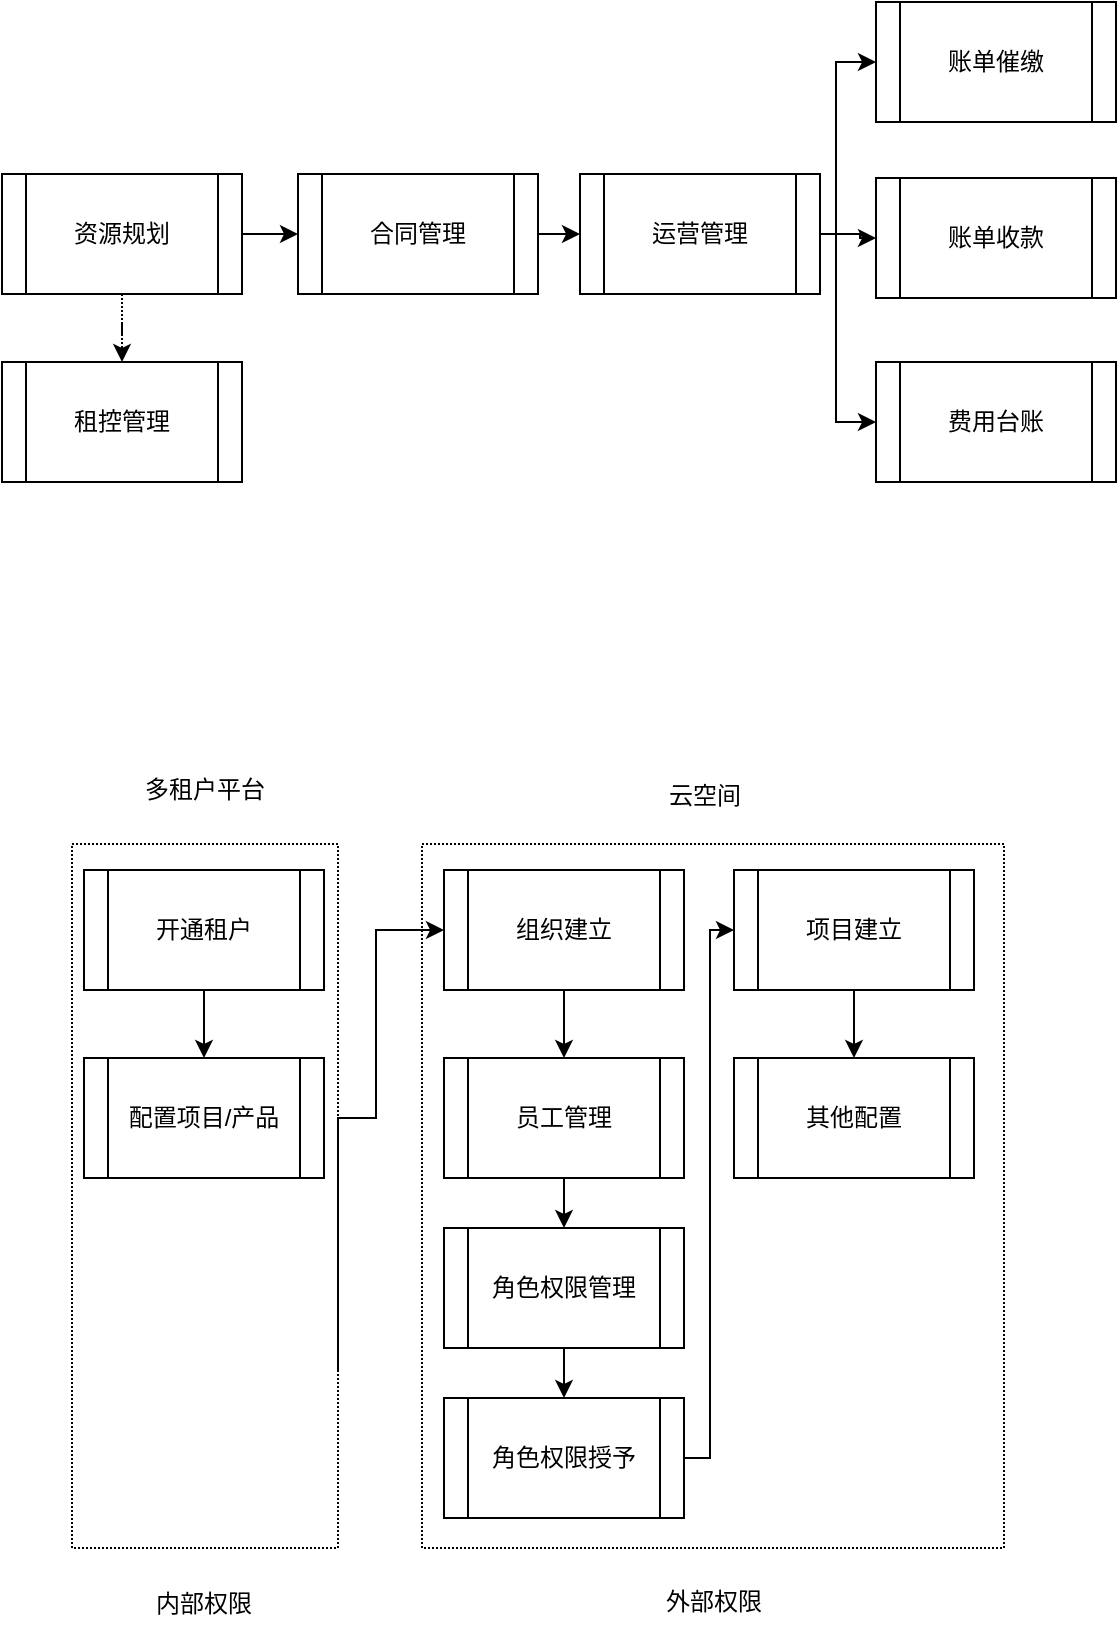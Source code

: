 <mxfile version="17.4.0" type="github">
  <diagram id="gKpijeMN0njmRtPhNBH6" name="Page-1">
    <mxGraphModel dx="674" dy="1633" grid="0" gridSize="10" guides="1" tooltips="1" connect="1" arrows="1" fold="1" page="1" pageScale="1" pageWidth="827" pageHeight="1600" math="0" shadow="0">
      <root>
        <mxCell id="0" />
        <mxCell id="1" parent="0" />
        <mxCell id="M-ByjgbpGEtKHt2_lENz-37" value="" style="rounded=0;whiteSpace=wrap;html=1;dashed=1;dashPattern=1 1;fillColor=none;" vertex="1" parent="1">
          <mxGeometry x="245" y="606" width="291" height="352" as="geometry" />
        </mxCell>
        <mxCell id="M-ByjgbpGEtKHt2_lENz-32" value="" style="rounded=0;whiteSpace=wrap;html=1;dashed=1;dashPattern=1 1;fillColor=none;" vertex="1" parent="1">
          <mxGeometry x="70" y="606" width="133" height="352" as="geometry" />
        </mxCell>
        <mxCell id="M-ByjgbpGEtKHt2_lENz-9" style="edgeStyle=orthogonalEdgeStyle;rounded=0;orthogonalLoop=1;jettySize=auto;html=1;" edge="1" parent="1" source="M-ByjgbpGEtKHt2_lENz-2" target="M-ByjgbpGEtKHt2_lENz-4">
          <mxGeometry relative="1" as="geometry" />
        </mxCell>
        <mxCell id="M-ByjgbpGEtKHt2_lENz-17" style="edgeStyle=orthogonalEdgeStyle;rounded=0;orthogonalLoop=1;jettySize=auto;html=1;dashed=1;dashPattern=1 1;" edge="1" parent="1" source="M-ByjgbpGEtKHt2_lENz-2" target="M-ByjgbpGEtKHt2_lENz-3">
          <mxGeometry relative="1" as="geometry" />
        </mxCell>
        <mxCell id="M-ByjgbpGEtKHt2_lENz-2" value="资源规划" style="shape=process;whiteSpace=wrap;html=1;backgroundOutline=1;" vertex="1" parent="1">
          <mxGeometry x="35" y="271" width="120" height="60" as="geometry" />
        </mxCell>
        <mxCell id="M-ByjgbpGEtKHt2_lENz-3" value="租控管理" style="shape=process;whiteSpace=wrap;html=1;backgroundOutline=1;" vertex="1" parent="1">
          <mxGeometry x="35" y="365" width="120" height="60" as="geometry" />
        </mxCell>
        <mxCell id="M-ByjgbpGEtKHt2_lENz-10" style="edgeStyle=orthogonalEdgeStyle;rounded=0;orthogonalLoop=1;jettySize=auto;html=1;entryX=0;entryY=0.5;entryDx=0;entryDy=0;" edge="1" parent="1" source="M-ByjgbpGEtKHt2_lENz-4" target="M-ByjgbpGEtKHt2_lENz-5">
          <mxGeometry relative="1" as="geometry" />
        </mxCell>
        <mxCell id="M-ByjgbpGEtKHt2_lENz-4" value="合同管理" style="shape=process;whiteSpace=wrap;html=1;backgroundOutline=1;" vertex="1" parent="1">
          <mxGeometry x="183" y="271" width="120" height="60" as="geometry" />
        </mxCell>
        <mxCell id="M-ByjgbpGEtKHt2_lENz-11" style="edgeStyle=orthogonalEdgeStyle;rounded=0;orthogonalLoop=1;jettySize=auto;html=1;entryX=0;entryY=0.5;entryDx=0;entryDy=0;" edge="1" parent="1" source="M-ByjgbpGEtKHt2_lENz-5" target="M-ByjgbpGEtKHt2_lENz-6">
          <mxGeometry relative="1" as="geometry">
            <Array as="points">
              <mxPoint x="452" y="301" />
              <mxPoint x="452" y="215" />
            </Array>
          </mxGeometry>
        </mxCell>
        <mxCell id="M-ByjgbpGEtKHt2_lENz-12" style="edgeStyle=orthogonalEdgeStyle;rounded=0;orthogonalLoop=1;jettySize=auto;html=1;entryX=0;entryY=0.5;entryDx=0;entryDy=0;" edge="1" parent="1" source="M-ByjgbpGEtKHt2_lENz-5" target="M-ByjgbpGEtKHt2_lENz-7">
          <mxGeometry relative="1" as="geometry" />
        </mxCell>
        <mxCell id="M-ByjgbpGEtKHt2_lENz-13" style="edgeStyle=orthogonalEdgeStyle;rounded=0;orthogonalLoop=1;jettySize=auto;html=1;entryX=0;entryY=0.5;entryDx=0;entryDy=0;" edge="1" parent="1" source="M-ByjgbpGEtKHt2_lENz-5" target="M-ByjgbpGEtKHt2_lENz-8">
          <mxGeometry relative="1" as="geometry">
            <Array as="points">
              <mxPoint x="452" y="301" />
              <mxPoint x="452" y="395" />
            </Array>
          </mxGeometry>
        </mxCell>
        <mxCell id="M-ByjgbpGEtKHt2_lENz-5" value="运营管理" style="shape=process;whiteSpace=wrap;html=1;backgroundOutline=1;" vertex="1" parent="1">
          <mxGeometry x="324" y="271" width="120" height="60" as="geometry" />
        </mxCell>
        <mxCell id="M-ByjgbpGEtKHt2_lENz-6" value="账单催缴" style="shape=process;whiteSpace=wrap;html=1;backgroundOutline=1;" vertex="1" parent="1">
          <mxGeometry x="472" y="185" width="120" height="60" as="geometry" />
        </mxCell>
        <mxCell id="M-ByjgbpGEtKHt2_lENz-7" value="账单收款" style="shape=process;whiteSpace=wrap;html=1;backgroundOutline=1;" vertex="1" parent="1">
          <mxGeometry x="472" y="273" width="120" height="60" as="geometry" />
        </mxCell>
        <mxCell id="M-ByjgbpGEtKHt2_lENz-8" value="费用台账" style="shape=process;whiteSpace=wrap;html=1;backgroundOutline=1;" vertex="1" parent="1">
          <mxGeometry x="472" y="365" width="120" height="60" as="geometry" />
        </mxCell>
        <mxCell id="M-ByjgbpGEtKHt2_lENz-19" style="edgeStyle=orthogonalEdgeStyle;rounded=0;orthogonalLoop=1;jettySize=auto;html=1;exitX=1;exitY=0.75;exitDx=0;exitDy=0;" edge="1" source="M-ByjgbpGEtKHt2_lENz-32" target="M-ByjgbpGEtKHt2_lENz-24" parent="1">
          <mxGeometry relative="1" as="geometry">
            <Array as="points">
              <mxPoint x="222" y="743" />
              <mxPoint x="222" y="649" />
            </Array>
          </mxGeometry>
        </mxCell>
        <mxCell id="M-ByjgbpGEtKHt2_lENz-20" style="edgeStyle=orthogonalEdgeStyle;rounded=0;orthogonalLoop=1;jettySize=auto;html=1;" edge="1" source="M-ByjgbpGEtKHt2_lENz-21" target="M-ByjgbpGEtKHt2_lENz-22" parent="1">
          <mxGeometry relative="1" as="geometry" />
        </mxCell>
        <mxCell id="M-ByjgbpGEtKHt2_lENz-21" value="开通租户" style="shape=process;whiteSpace=wrap;html=1;backgroundOutline=1;" vertex="1" parent="1">
          <mxGeometry x="76" y="619" width="120" height="60" as="geometry" />
        </mxCell>
        <mxCell id="M-ByjgbpGEtKHt2_lENz-22" value="配置项目/产品" style="shape=process;whiteSpace=wrap;html=1;backgroundOutline=1;" vertex="1" parent="1">
          <mxGeometry x="76" y="713" width="120" height="60" as="geometry" />
        </mxCell>
        <mxCell id="M-ByjgbpGEtKHt2_lENz-23" style="edgeStyle=orthogonalEdgeStyle;rounded=0;orthogonalLoop=1;jettySize=auto;html=1;" edge="1" source="M-ByjgbpGEtKHt2_lENz-24" target="M-ByjgbpGEtKHt2_lENz-28" parent="1">
          <mxGeometry relative="1" as="geometry" />
        </mxCell>
        <mxCell id="M-ByjgbpGEtKHt2_lENz-24" value="组织建立" style="shape=process;whiteSpace=wrap;html=1;backgroundOutline=1;" vertex="1" parent="1">
          <mxGeometry x="256" y="619" width="120" height="60" as="geometry" />
        </mxCell>
        <mxCell id="M-ByjgbpGEtKHt2_lENz-35" style="edgeStyle=orthogonalEdgeStyle;rounded=0;orthogonalLoop=1;jettySize=auto;html=1;entryX=0.5;entryY=0;entryDx=0;entryDy=0;" edge="1" parent="1" source="M-ByjgbpGEtKHt2_lENz-28" target="M-ByjgbpGEtKHt2_lENz-33">
          <mxGeometry relative="1" as="geometry" />
        </mxCell>
        <mxCell id="M-ByjgbpGEtKHt2_lENz-28" value="员工管理" style="shape=process;whiteSpace=wrap;html=1;backgroundOutline=1;" vertex="1" parent="1">
          <mxGeometry x="256" y="713" width="120" height="60" as="geometry" />
        </mxCell>
        <mxCell id="M-ByjgbpGEtKHt2_lENz-42" style="edgeStyle=orthogonalEdgeStyle;rounded=0;orthogonalLoop=1;jettySize=auto;html=1;" edge="1" parent="1" source="M-ByjgbpGEtKHt2_lENz-29" target="M-ByjgbpGEtKHt2_lENz-31">
          <mxGeometry relative="1" as="geometry" />
        </mxCell>
        <mxCell id="M-ByjgbpGEtKHt2_lENz-29" value="项目建立" style="shape=process;whiteSpace=wrap;html=1;backgroundOutline=1;" vertex="1" parent="1">
          <mxGeometry x="401" y="619" width="120" height="60" as="geometry" />
        </mxCell>
        <mxCell id="M-ByjgbpGEtKHt2_lENz-31" value="其他配置" style="shape=process;whiteSpace=wrap;html=1;backgroundOutline=1;" vertex="1" parent="1">
          <mxGeometry x="401" y="713" width="120" height="60" as="geometry" />
        </mxCell>
        <mxCell id="M-ByjgbpGEtKHt2_lENz-36" style="edgeStyle=orthogonalEdgeStyle;rounded=0;orthogonalLoop=1;jettySize=auto;html=1;entryX=0.5;entryY=0;entryDx=0;entryDy=0;" edge="1" parent="1" source="M-ByjgbpGEtKHt2_lENz-33" target="M-ByjgbpGEtKHt2_lENz-34">
          <mxGeometry relative="1" as="geometry" />
        </mxCell>
        <mxCell id="M-ByjgbpGEtKHt2_lENz-33" value="角色权限管理" style="shape=process;whiteSpace=wrap;html=1;backgroundOutline=1;" vertex="1" parent="1">
          <mxGeometry x="256" y="798" width="120" height="60" as="geometry" />
        </mxCell>
        <mxCell id="M-ByjgbpGEtKHt2_lENz-41" style="edgeStyle=orthogonalEdgeStyle;rounded=0;orthogonalLoop=1;jettySize=auto;html=1;entryX=0;entryY=0.5;entryDx=0;entryDy=0;" edge="1" parent="1" source="M-ByjgbpGEtKHt2_lENz-34" target="M-ByjgbpGEtKHt2_lENz-29">
          <mxGeometry relative="1" as="geometry">
            <Array as="points">
              <mxPoint x="389" y="913" />
              <mxPoint x="389" y="649" />
            </Array>
          </mxGeometry>
        </mxCell>
        <mxCell id="M-ByjgbpGEtKHt2_lENz-34" value="角色权限授予" style="shape=process;whiteSpace=wrap;html=1;backgroundOutline=1;" vertex="1" parent="1">
          <mxGeometry x="256" y="883" width="120" height="60" as="geometry" />
        </mxCell>
        <mxCell id="M-ByjgbpGEtKHt2_lENz-38" value="多租户平台" style="text;html=1;strokeColor=none;fillColor=none;align=center;verticalAlign=middle;whiteSpace=wrap;rounded=0;dashed=1;dashPattern=1 1;" vertex="1" parent="1">
          <mxGeometry x="86" y="564" width="101" height="30" as="geometry" />
        </mxCell>
        <mxCell id="M-ByjgbpGEtKHt2_lENz-40" value="云空间" style="text;html=1;strokeColor=none;fillColor=none;align=center;verticalAlign=middle;whiteSpace=wrap;rounded=0;dashed=1;dashPattern=1 1;" vertex="1" parent="1">
          <mxGeometry x="336" y="567" width="101" height="30" as="geometry" />
        </mxCell>
        <mxCell id="M-ByjgbpGEtKHt2_lENz-43" value="内部权限" style="text;html=1;strokeColor=none;fillColor=none;align=center;verticalAlign=middle;whiteSpace=wrap;rounded=0;dashed=1;dashPattern=1 1;" vertex="1" parent="1">
          <mxGeometry x="106" y="971" width="60" height="30" as="geometry" />
        </mxCell>
        <mxCell id="M-ByjgbpGEtKHt2_lENz-44" value="外部权限" style="text;html=1;strokeColor=none;fillColor=none;align=center;verticalAlign=middle;whiteSpace=wrap;rounded=0;dashed=1;dashPattern=1 1;" vertex="1" parent="1">
          <mxGeometry x="360.5" y="970" width="60" height="30" as="geometry" />
        </mxCell>
      </root>
    </mxGraphModel>
  </diagram>
</mxfile>

